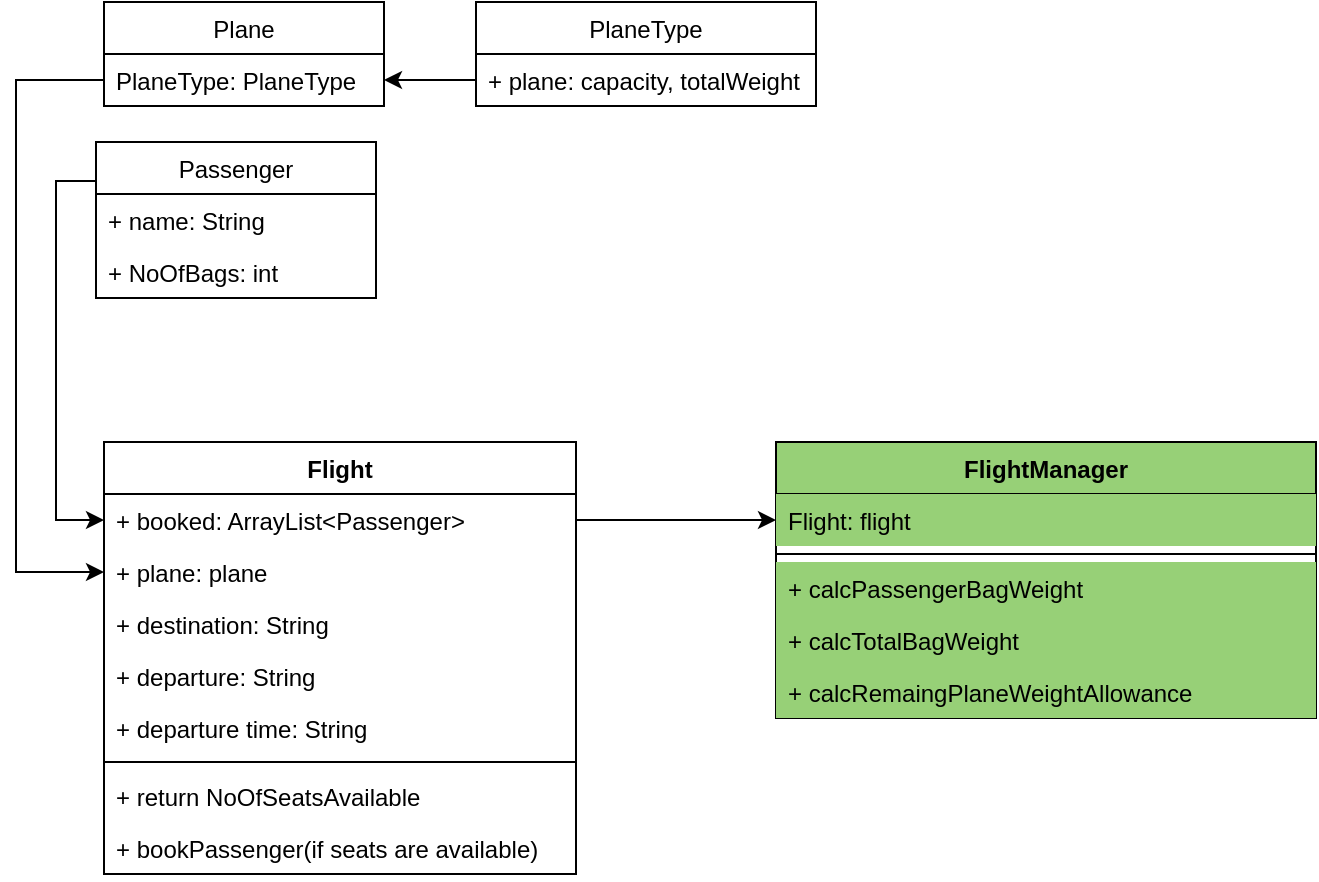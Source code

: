 <mxfile version="13.0.3" type="device"><diagram id="TPUmo0xF0gDjmFzYcQ6D" name="Page-1"><mxGraphModel dx="946" dy="603" grid="1" gridSize="10" guides="1" tooltips="1" connect="1" arrows="1" fold="1" page="1" pageScale="1" pageWidth="827" pageHeight="1169" math="0" shadow="0"><root><mxCell id="0"/><mxCell id="1" parent="0"/><mxCell id="oiJp8s8oNxBwIGC12_pb-13" style="edgeStyle=orthogonalEdgeStyle;rounded=0;orthogonalLoop=1;jettySize=auto;html=1;exitX=0;exitY=0.5;exitDx=0;exitDy=0;entryX=1;entryY=0.5;entryDx=0;entryDy=0;" edge="1" parent="1" source="oiJp8s8oNxBwIGC12_pb-10" target="oiJp8s8oNxBwIGC12_pb-6"><mxGeometry relative="1" as="geometry"/></mxCell><mxCell id="oiJp8s8oNxBwIGC12_pb-27" style="edgeStyle=orthogonalEdgeStyle;rounded=0;orthogonalLoop=1;jettySize=auto;html=1;exitX=0;exitY=0.25;exitDx=0;exitDy=0;entryX=0;entryY=0.5;entryDx=0;entryDy=0;" edge="1" parent="1" source="oiJp8s8oNxBwIGC12_pb-1" target="oiJp8s8oNxBwIGC12_pb-15"><mxGeometry relative="1" as="geometry"/></mxCell><mxCell id="oiJp8s8oNxBwIGC12_pb-28" style="edgeStyle=orthogonalEdgeStyle;rounded=0;orthogonalLoop=1;jettySize=auto;html=1;exitX=0;exitY=0.5;exitDx=0;exitDy=0;entryX=0;entryY=0.5;entryDx=0;entryDy=0;" edge="1" parent="1" source="oiJp8s8oNxBwIGC12_pb-6" target="oiJp8s8oNxBwIGC12_pb-18"><mxGeometry relative="1" as="geometry"><Array as="points"><mxPoint x="70" y="79"/><mxPoint x="70" y="325"/></Array></mxGeometry></mxCell><mxCell id="oiJp8s8oNxBwIGC12_pb-5" value="Plane" style="swimlane;fontStyle=0;childLayout=stackLayout;horizontal=1;startSize=26;fillColor=none;horizontalStack=0;resizeParent=1;resizeParentMax=0;resizeLast=0;collapsible=1;marginBottom=0;" vertex="1" parent="1"><mxGeometry x="114" y="40" width="140" height="52" as="geometry"/></mxCell><mxCell id="oiJp8s8oNxBwIGC12_pb-6" value="PlaneType: PlaneType" style="text;strokeColor=none;fillColor=none;align=left;verticalAlign=top;spacingLeft=4;spacingRight=4;overflow=hidden;rotatable=0;points=[[0,0.5],[1,0.5]];portConstraint=eastwest;" vertex="1" parent="oiJp8s8oNxBwIGC12_pb-5"><mxGeometry y="26" width="140" height="26" as="geometry"/></mxCell><mxCell id="oiJp8s8oNxBwIGC12_pb-9" value="PlaneType" style="swimlane;fontStyle=0;childLayout=stackLayout;horizontal=1;startSize=26;fillColor=none;horizontalStack=0;resizeParent=1;resizeParentMax=0;resizeLast=0;collapsible=1;marginBottom=0;" vertex="1" parent="1"><mxGeometry x="300" y="40" width="170" height="52" as="geometry"/></mxCell><mxCell id="oiJp8s8oNxBwIGC12_pb-10" value="+ plane: capacity, totalWeight" style="text;strokeColor=none;fillColor=none;align=left;verticalAlign=top;spacingLeft=4;spacingRight=4;overflow=hidden;rotatable=0;points=[[0,0.5],[1,0.5]];portConstraint=eastwest;" vertex="1" parent="oiJp8s8oNxBwIGC12_pb-9"><mxGeometry y="26" width="170" height="26" as="geometry"/></mxCell><mxCell id="oiJp8s8oNxBwIGC12_pb-14" value="Flight" style="swimlane;fontStyle=1;align=center;verticalAlign=top;childLayout=stackLayout;horizontal=1;startSize=26;horizontalStack=0;resizeParent=1;resizeParentMax=0;resizeLast=0;collapsible=1;marginBottom=0;" vertex="1" parent="1"><mxGeometry x="114" y="260" width="236" height="216" as="geometry"/></mxCell><mxCell id="oiJp8s8oNxBwIGC12_pb-15" value="+ booked: ArrayList&lt;Passenger&gt;&#10;" style="text;strokeColor=none;fillColor=none;align=left;verticalAlign=top;spacingLeft=4;spacingRight=4;overflow=hidden;rotatable=0;points=[[0,0.5],[1,0.5]];portConstraint=eastwest;" vertex="1" parent="oiJp8s8oNxBwIGC12_pb-14"><mxGeometry y="26" width="236" height="26" as="geometry"/></mxCell><mxCell id="oiJp8s8oNxBwIGC12_pb-18" value="+ plane: plane" style="text;strokeColor=none;fillColor=none;align=left;verticalAlign=top;spacingLeft=4;spacingRight=4;overflow=hidden;rotatable=0;points=[[0,0.5],[1,0.5]];portConstraint=eastwest;" vertex="1" parent="oiJp8s8oNxBwIGC12_pb-14"><mxGeometry y="52" width="236" height="26" as="geometry"/></mxCell><mxCell id="oiJp8s8oNxBwIGC12_pb-19" value="+ destination: String" style="text;strokeColor=none;fillColor=none;align=left;verticalAlign=top;spacingLeft=4;spacingRight=4;overflow=hidden;rotatable=0;points=[[0,0.5],[1,0.5]];portConstraint=eastwest;" vertex="1" parent="oiJp8s8oNxBwIGC12_pb-14"><mxGeometry y="78" width="236" height="26" as="geometry"/></mxCell><mxCell id="oiJp8s8oNxBwIGC12_pb-26" value="+ departure: String" style="text;strokeColor=none;fillColor=none;align=left;verticalAlign=top;spacingLeft=4;spacingRight=4;overflow=hidden;rotatable=0;points=[[0,0.5],[1,0.5]];portConstraint=eastwest;" vertex="1" parent="oiJp8s8oNxBwIGC12_pb-14"><mxGeometry y="104" width="236" height="26" as="geometry"/></mxCell><mxCell id="oiJp8s8oNxBwIGC12_pb-29" value="+ departure time: String" style="text;strokeColor=none;fillColor=none;align=left;verticalAlign=top;spacingLeft=4;spacingRight=4;overflow=hidden;rotatable=0;points=[[0,0.5],[1,0.5]];portConstraint=eastwest;" vertex="1" parent="oiJp8s8oNxBwIGC12_pb-14"><mxGeometry y="130" width="236" height="26" as="geometry"/></mxCell><mxCell id="oiJp8s8oNxBwIGC12_pb-16" value="" style="line;strokeWidth=1;fillColor=none;align=left;verticalAlign=middle;spacingTop=-1;spacingLeft=3;spacingRight=3;rotatable=0;labelPosition=right;points=[];portConstraint=eastwest;" vertex="1" parent="oiJp8s8oNxBwIGC12_pb-14"><mxGeometry y="156" width="236" height="8" as="geometry"/></mxCell><mxCell id="oiJp8s8oNxBwIGC12_pb-17" value="+ return NoOfSeatsAvailable" style="text;strokeColor=none;fillColor=none;align=left;verticalAlign=top;spacingLeft=4;spacingRight=4;overflow=hidden;rotatable=0;points=[[0,0.5],[1,0.5]];portConstraint=eastwest;" vertex="1" parent="oiJp8s8oNxBwIGC12_pb-14"><mxGeometry y="164" width="236" height="26" as="geometry"/></mxCell><mxCell id="oiJp8s8oNxBwIGC12_pb-30" value="+ bookPassenger(if seats are available)" style="text;strokeColor=none;fillColor=none;align=left;verticalAlign=top;spacingLeft=4;spacingRight=4;overflow=hidden;rotatable=0;points=[[0,0.5],[1,0.5]];portConstraint=eastwest;" vertex="1" parent="oiJp8s8oNxBwIGC12_pb-14"><mxGeometry y="190" width="236" height="26" as="geometry"/></mxCell><mxCell id="oiJp8s8oNxBwIGC12_pb-1" value="Passenger" style="swimlane;fontStyle=0;childLayout=stackLayout;horizontal=1;startSize=26;fillColor=none;horizontalStack=0;resizeParent=1;resizeParentMax=0;resizeLast=0;collapsible=1;marginBottom=0;" vertex="1" parent="1"><mxGeometry x="110" y="110" width="140" height="78" as="geometry"/></mxCell><mxCell id="oiJp8s8oNxBwIGC12_pb-2" value="+ name: String" style="text;strokeColor=none;fillColor=none;align=left;verticalAlign=top;spacingLeft=4;spacingRight=4;overflow=hidden;rotatable=0;points=[[0,0.5],[1,0.5]];portConstraint=eastwest;" vertex="1" parent="oiJp8s8oNxBwIGC12_pb-1"><mxGeometry y="26" width="140" height="26" as="geometry"/></mxCell><mxCell id="oiJp8s8oNxBwIGC12_pb-3" value="+ NoOfBags: int" style="text;strokeColor=none;fillColor=none;align=left;verticalAlign=top;spacingLeft=4;spacingRight=4;overflow=hidden;rotatable=0;points=[[0,0.5],[1,0.5]];portConstraint=eastwest;" vertex="1" parent="oiJp8s8oNxBwIGC12_pb-1"><mxGeometry y="52" width="140" height="26" as="geometry"/></mxCell><mxCell id="oiJp8s8oNxBwIGC12_pb-31" value="FlightManager" style="swimlane;fontStyle=1;align=center;verticalAlign=top;childLayout=stackLayout;horizontal=1;startSize=26;horizontalStack=0;resizeParent=1;resizeParentMax=0;resizeLast=0;collapsible=1;marginBottom=0;fillColor=#97D077;" vertex="1" parent="1"><mxGeometry x="450" y="260" width="270" height="138" as="geometry"/></mxCell><mxCell id="oiJp8s8oNxBwIGC12_pb-32" value="Flight: flight" style="text;strokeColor=none;fillColor=#97D077;align=left;verticalAlign=top;spacingLeft=4;spacingRight=4;overflow=hidden;rotatable=0;points=[[0,0.5],[1,0.5]];portConstraint=eastwest;" vertex="1" parent="oiJp8s8oNxBwIGC12_pb-31"><mxGeometry y="26" width="270" height="26" as="geometry"/></mxCell><mxCell id="oiJp8s8oNxBwIGC12_pb-33" value="" style="line;strokeWidth=1;fillColor=#97D077;align=left;verticalAlign=middle;spacingTop=-1;spacingLeft=3;spacingRight=3;rotatable=0;labelPosition=right;points=[];portConstraint=eastwest;" vertex="1" parent="oiJp8s8oNxBwIGC12_pb-31"><mxGeometry y="52" width="270" height="8" as="geometry"/></mxCell><mxCell id="oiJp8s8oNxBwIGC12_pb-34" value="+ calcPassengerBagWeight" style="text;strokeColor=none;fillColor=#97D077;align=left;verticalAlign=top;spacingLeft=4;spacingRight=4;overflow=hidden;rotatable=0;points=[[0,0.5],[1,0.5]];portConstraint=eastwest;" vertex="1" parent="oiJp8s8oNxBwIGC12_pb-31"><mxGeometry y="60" width="270" height="26" as="geometry"/></mxCell><mxCell id="oiJp8s8oNxBwIGC12_pb-35" value="+ calcTotalBagWeight" style="text;strokeColor=none;fillColor=#97D077;align=left;verticalAlign=top;spacingLeft=4;spacingRight=4;overflow=hidden;rotatable=0;points=[[0,0.5],[1,0.5]];portConstraint=eastwest;" vertex="1" parent="oiJp8s8oNxBwIGC12_pb-31"><mxGeometry y="86" width="270" height="26" as="geometry"/></mxCell><mxCell id="oiJp8s8oNxBwIGC12_pb-36" value="+ calcRemaingPlaneWeightAllowance" style="text;strokeColor=none;fillColor=#97D077;align=left;verticalAlign=top;spacingLeft=4;spacingRight=4;overflow=hidden;rotatable=0;points=[[0,0.5],[1,0.5]];portConstraint=eastwest;" vertex="1" parent="oiJp8s8oNxBwIGC12_pb-31"><mxGeometry y="112" width="270" height="26" as="geometry"/></mxCell><mxCell id="oiJp8s8oNxBwIGC12_pb-38" style="edgeStyle=orthogonalEdgeStyle;rounded=0;orthogonalLoop=1;jettySize=auto;html=1;exitX=1;exitY=0.5;exitDx=0;exitDy=0;" edge="1" parent="1" source="oiJp8s8oNxBwIGC12_pb-15"><mxGeometry relative="1" as="geometry"><mxPoint x="450" y="299" as="targetPoint"/></mxGeometry></mxCell></root></mxGraphModel></diagram></mxfile>